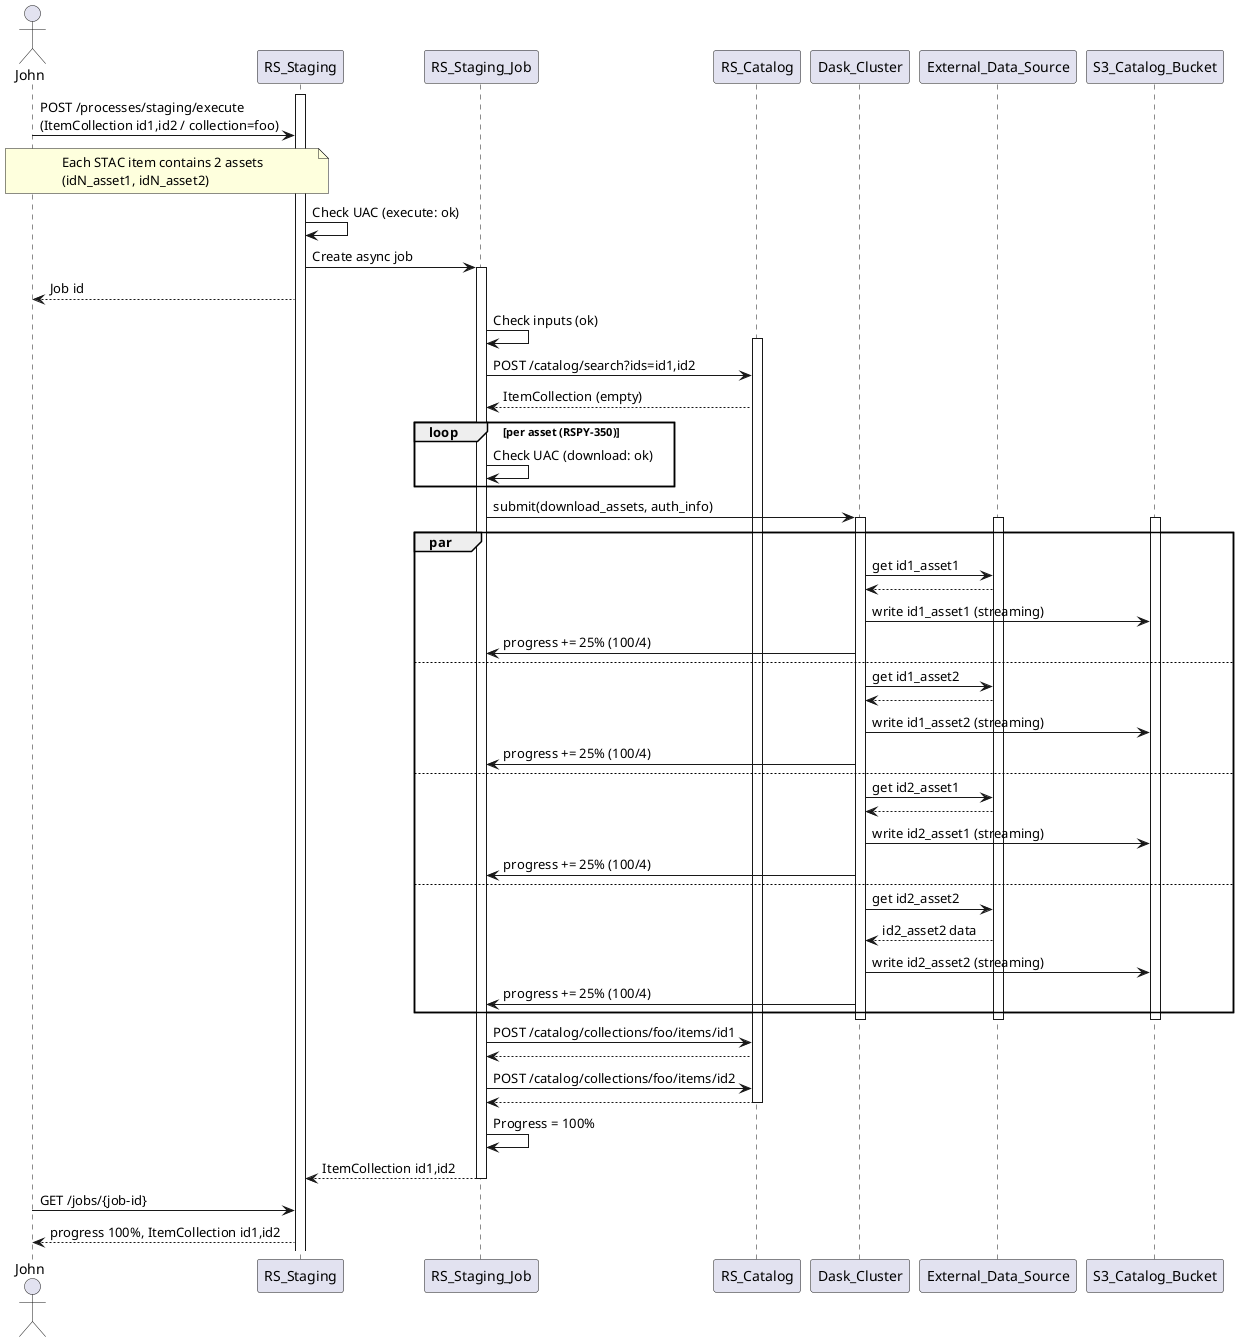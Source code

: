 @startuml stac-item-staging

actor John
activate RS_Staging
John -> RS_Staging: POST /processes/staging/execute\n(ItemCollection id1,id2 / collection=foo)
note over John, RS_Staging: Each STAC item contains 2 assets\n(idN_asset1, idN_asset2)
RS_Staging -> RS_Staging: Check UAC (execute: ok)
RS_Staging -> RS_Staging_Job ++ : Create async job
RS_Staging --> John: Job id
RS_Staging_Job -> RS_Staging_Job: Check inputs (ok)
activate RS_Catalog
RS_Staging_Job -> RS_Catalog: POST /catalog/search?ids=id1,id2
RS_Catalog --> RS_Staging_Job: ItemCollection (empty)
loop per asset (RSPY-350)
RS_Staging_Job -> RS_Staging_Job: Check UAC (download: ok)
end
RS_Staging_Job -> Dask_Cluster ++ : submit(download_assets, auth_info)
activate External_Data_Source
activate S3_Catalog_Bucket

par
Dask_Cluster -> External_Data_Source: get id1_asset1
External_Data_Source --> Dask_Cluster
Dask_Cluster -> S3_Catalog_Bucket: write id1_asset1 (streaming)
Dask_Cluster -> RS_Staging_Job: progress += 25% (100/4)
else
Dask_Cluster -> External_Data_Source: get id1_asset2
External_Data_Source --> Dask_Cluster
Dask_Cluster -> S3_Catalog_Bucket: write id1_asset2 (streaming)
Dask_Cluster -> RS_Staging_Job: progress += 25% (100/4)
else
Dask_Cluster -> External_Data_Source: get id2_asset1
External_Data_Source --> Dask_Cluster
Dask_Cluster -> S3_Catalog_Bucket: write id2_asset1 (streaming)
Dask_Cluster -> RS_Staging_Job: progress += 25% (100/4)
else
Dask_Cluster -> External_Data_Source: get id2_asset2
External_Data_Source --> Dask_Cluster: id2_asset2 data
Dask_Cluster -> S3_Catalog_Bucket: write id2_asset2 (streaming)
Dask_Cluster -> RS_Staging_Job: progress += 25% (100/4)
end

deactivate Dask_Cluster
deactivate External_Data_Source
deactivate S3_Catalog_Bucket

RS_Staging_Job -> RS_Catalog: POST /catalog/collections/foo/items/id1
RS_Catalog --> RS_Staging_Job
RS_Staging_Job -> RS_Catalog: POST /catalog/collections/foo/items/id2
RS_Catalog --> RS_Staging_Job

deactivate RS_Catalog

RS_Staging_Job -> RS_Staging_Job: Progress = 100%
RS_Staging_Job --> RS_Staging: ItemCollection id1,id2
deactivate RS_Staging_Job

John -> RS_Staging: GET /jobs/{job-id}
RS_Staging --> John: progress 100%, ItemCollection id1,id2

@enduml
